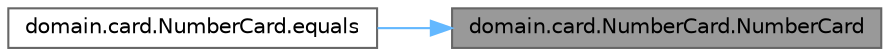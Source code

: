 digraph "domain.card.NumberCard.NumberCard"
{
 // LATEX_PDF_SIZE
  bgcolor="transparent";
  edge [fontname=Helvetica,fontsize=10,labelfontname=Helvetica,labelfontsize=10];
  node [fontname=Helvetica,fontsize=10,shape=box,height=0.2,width=0.4];
  rankdir="RL";
  Node1 [id="Node000001",label="domain.card.NumberCard.NumberCard",height=0.2,width=0.4,color="gray40", fillcolor="grey60", style="filled", fontcolor="black",tooltip=" "];
  Node1 -> Node2 [id="edge1_Node000001_Node000002",dir="back",color="steelblue1",style="solid",tooltip=" "];
  Node2 [id="Node000002",label="domain.card.NumberCard.equals",height=0.2,width=0.4,color="grey40", fillcolor="white", style="filled",URL="$classdomain_1_1card_1_1_number_card.html#adabcd67095c5c9083f6b0b7f99ad18c2",tooltip=" "];
}
